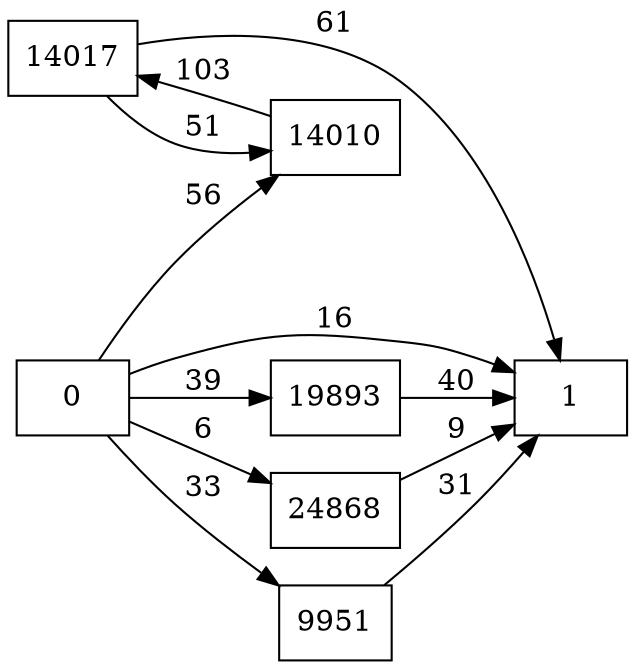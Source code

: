 digraph {
	graph [rankdir=LR]
	node [shape=rectangle]
	9951 -> 1 [label=31]
	14010 -> 14017 [label=103]
	14017 -> 14010 [label=51]
	14017 -> 1 [label=61]
	19893 -> 1 [label=40]
	24868 -> 1 [label=9]
	0 -> 1 [label=16]
	0 -> 9951 [label=33]
	0 -> 14010 [label=56]
	0 -> 19893 [label=39]
	0 -> 24868 [label=6]
}

